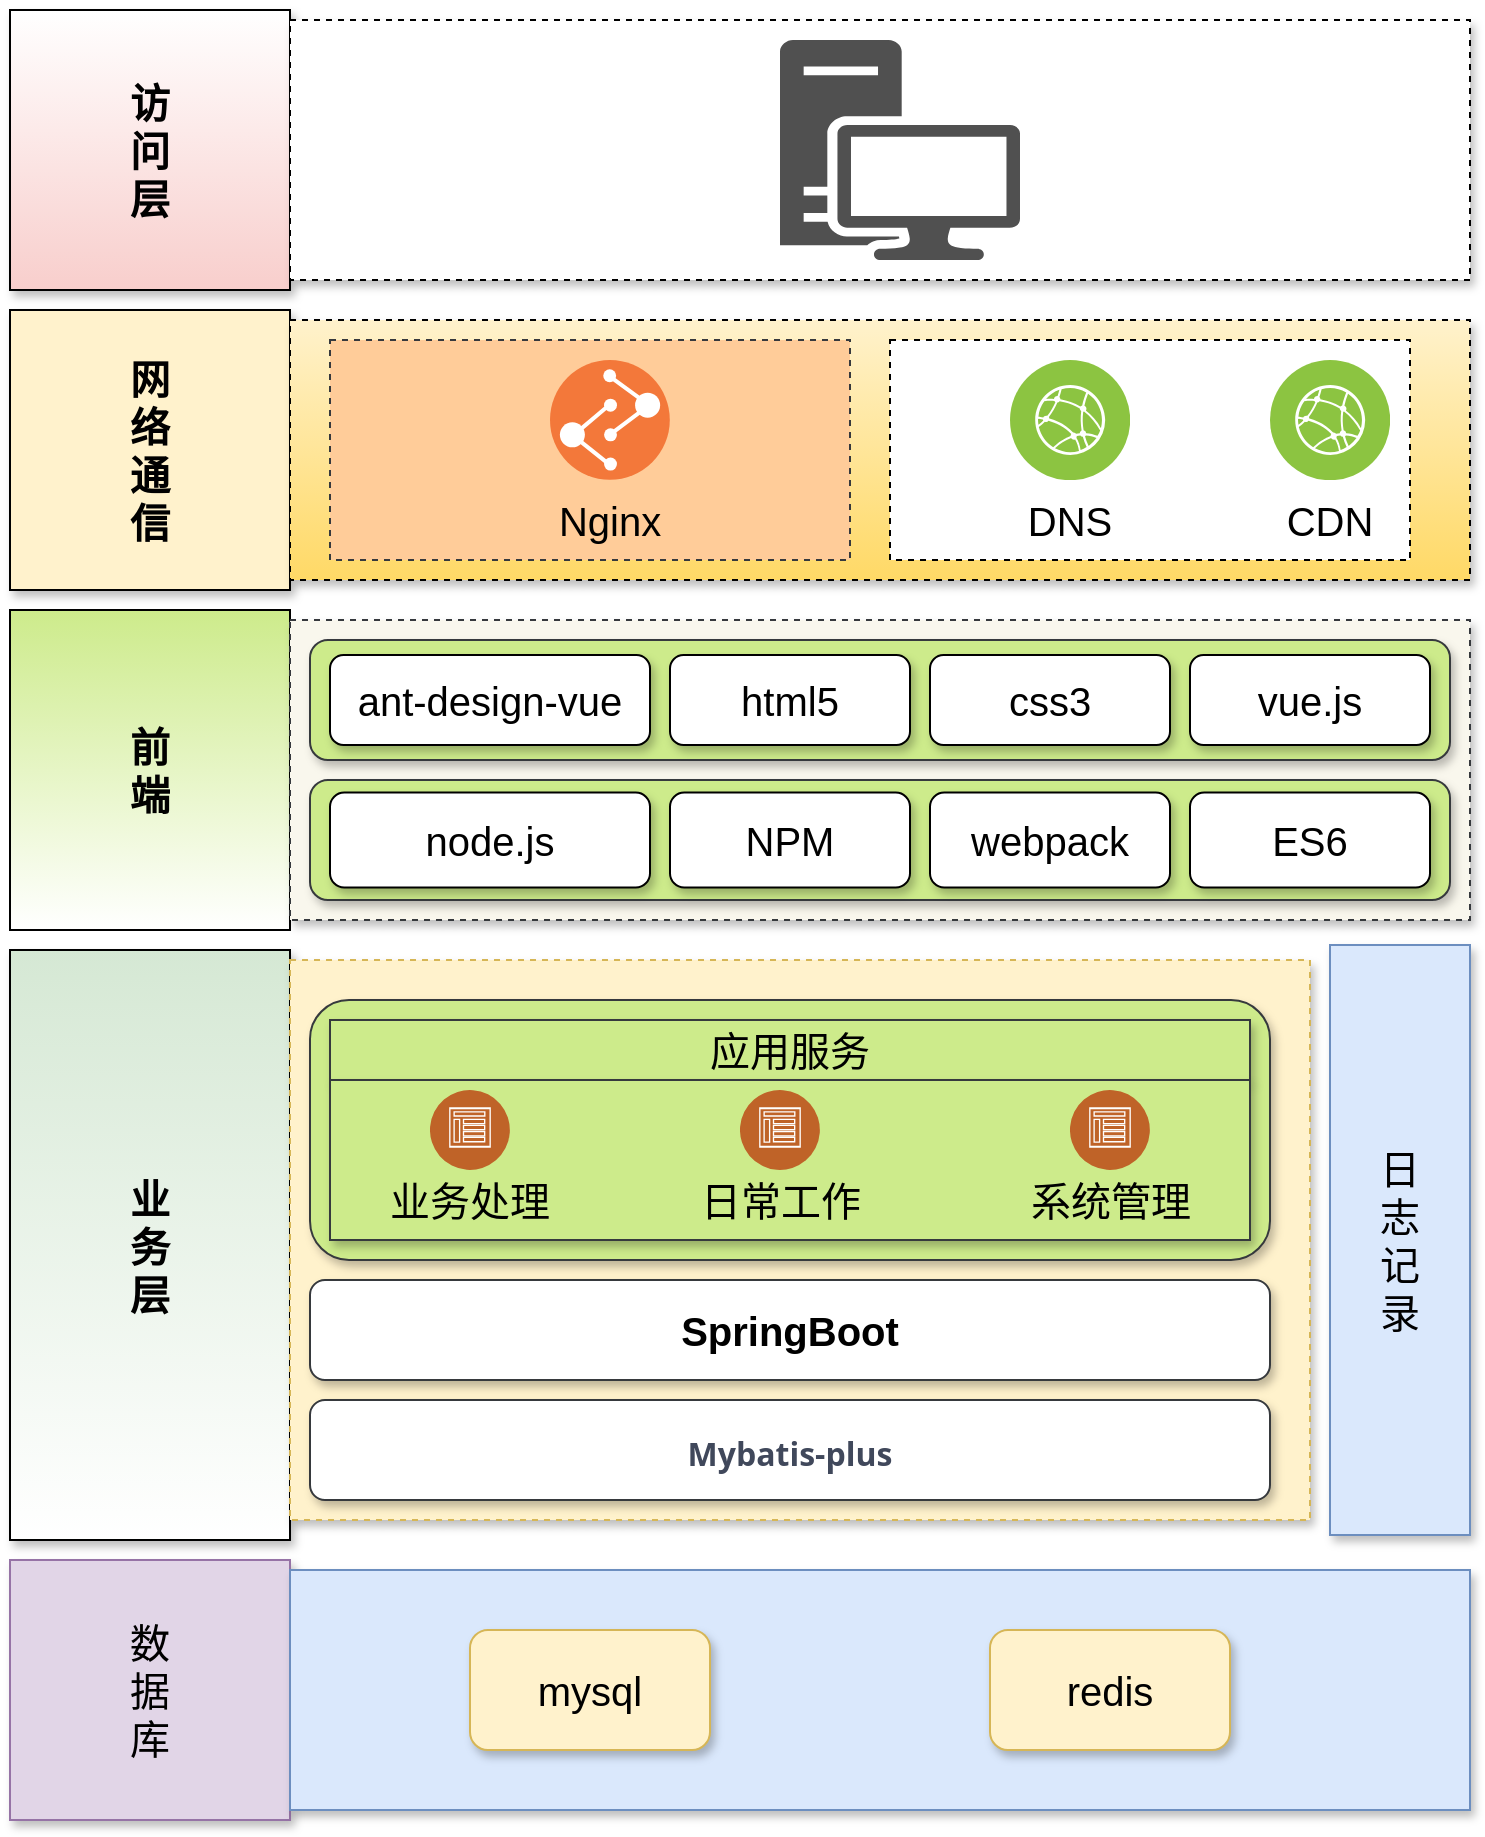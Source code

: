 <mxfile version="13.5.9" type="github">
  <diagram id="kgpKYQtTHZ0yAKxKKP6v" name="Page-1">
    <mxGraphModel dx="1572" dy="682" grid="1" gridSize="10" guides="1" tooltips="1" connect="1" arrows="1" fold="1" page="1" pageScale="1" pageWidth="850" pageHeight="1100" math="0" shadow="0">
      <root>
        <mxCell id="0" />
        <mxCell id="1" parent="0" />
        <mxCell id="s-K1Vcv0W1K3yoJCRndh-1" value="访&lt;br style=&quot;font-size: 20px;&quot;&gt;问&lt;br style=&quot;font-size: 20px;&quot;&gt;层" style="whiteSpace=wrap;html=1;aspect=fixed;fillColor=#f8cecc;labelBorderColor=none;labelBackgroundColor=none;fontStyle=1;fontSize=20;gradientColor=#ffffff;rounded=0;shadow=1;sketch=0;glass=0;gradientDirection=north;strokeWidth=1;perimeterSpacing=0;" vertex="1" parent="1">
          <mxGeometry x="60" y="145" width="140" height="140" as="geometry" />
        </mxCell>
        <mxCell id="s-K1Vcv0W1K3yoJCRndh-2" value="" style="rounded=0;whiteSpace=wrap;html=1;shadow=1;glass=0;dashed=1;" vertex="1" parent="1">
          <mxGeometry x="200" y="150" width="590" height="130" as="geometry" />
        </mxCell>
        <mxCell id="s-K1Vcv0W1K3yoJCRndh-8" value="网&lt;br&gt;络&lt;br&gt;通&lt;br&gt;信" style="rounded=0;whiteSpace=wrap;html=1;shadow=1;glass=0;labelBackgroundColor=none;sketch=0;strokeWidth=1;fontSize=20;fillColor=#fff2cc;fontStyle=1;" vertex="1" parent="1">
          <mxGeometry x="60" y="295" width="140" height="140" as="geometry" />
        </mxCell>
        <mxCell id="s-K1Vcv0W1K3yoJCRndh-9" value="" style="rounded=0;whiteSpace=wrap;html=1;shadow=1;glass=0;labelBackgroundColor=none;sketch=0;strokeWidth=1;gradientColor=#ffd966;fontSize=20;fillColor=#fff2cc;dashed=1;" vertex="1" parent="1">
          <mxGeometry x="200" y="300" width="590" height="130" as="geometry" />
        </mxCell>
        <mxCell id="s-K1Vcv0W1K3yoJCRndh-10" value="" style="rounded=0;whiteSpace=wrap;html=1;shadow=0;glass=0;labelBackgroundColor=none;sketch=0;strokeWidth=1;fontSize=20;dashed=1;fillColor=#ffcc99;strokeColor=#36393d;" vertex="1" parent="1">
          <mxGeometry x="220" y="310" width="260" height="110" as="geometry" />
        </mxCell>
        <mxCell id="s-K1Vcv0W1K3yoJCRndh-11" value="" style="rounded=0;whiteSpace=wrap;html=1;shadow=0;glass=0;labelBackgroundColor=none;sketch=0;strokeWidth=1;gradientColor=#ffffff;fontSize=20;dashed=1;" vertex="1" parent="1">
          <mxGeometry x="500" y="310" width="260" height="110" as="geometry" />
        </mxCell>
        <mxCell id="s-K1Vcv0W1K3yoJCRndh-19" value="前&lt;br&gt;端" style="rounded=0;whiteSpace=wrap;html=1;shadow=0;glass=0;labelBackgroundColor=none;sketch=0;strokeWidth=1;fontSize=20;fillColor=#cdeb8b;fontStyle=1;gradientColor=#ffffff;" vertex="1" parent="1">
          <mxGeometry x="60" y="445" width="140" height="160" as="geometry" />
        </mxCell>
        <mxCell id="s-K1Vcv0W1K3yoJCRndh-20" value="" style="rounded=0;whiteSpace=wrap;html=1;shadow=1;glass=0;labelBackgroundColor=none;sketch=0;strokeWidth=1;fontSize=20;fillColor=#f9f7ed;strokeColor=#36393D;dashed=1;" vertex="1" parent="1">
          <mxGeometry x="200" y="450" width="590" height="150" as="geometry" />
        </mxCell>
        <mxCell id="s-K1Vcv0W1K3yoJCRndh-25" value="" style="pointerEvents=1;shadow=0;dashed=0;html=1;strokeColor=none;fillColor=#505050;labelPosition=center;verticalLabelPosition=bottom;verticalAlign=top;outlineConnect=0;align=center;shape=mxgraph.office.devices.workstation;rounded=0;glass=0;labelBackgroundColor=none;sketch=0;fontSize=20;" vertex="1" parent="1">
          <mxGeometry x="445" y="160" width="120" height="110" as="geometry" />
        </mxCell>
        <mxCell id="s-K1Vcv0W1K3yoJCRndh-30" value="" style="aspect=fixed;perimeter=ellipsePerimeter;html=1;align=center;shadow=0;dashed=0;fontColor=#4277BB;labelBackgroundColor=#ffffff;fontSize=12;spacingTop=3;image;image=img/lib/ibm/infrastructure/edge_services.svg;rounded=0;glass=0;sketch=0;strokeWidth=1;gradientColor=#ffffff;" vertex="1" parent="1">
          <mxGeometry x="560" y="320" width="60" height="60" as="geometry" />
        </mxCell>
        <mxCell id="s-K1Vcv0W1K3yoJCRndh-31" value="" style="aspect=fixed;perimeter=ellipsePerimeter;html=1;align=center;shadow=0;dashed=0;fontColor=#4277BB;labelBackgroundColor=#ffffff;fontSize=12;spacingTop=3;image;image=img/lib/ibm/infrastructure/edge_services.svg;rounded=0;glass=0;sketch=0;strokeWidth=1;gradientColor=#ffffff;" vertex="1" parent="1">
          <mxGeometry x="690" y="320" width="60" height="60" as="geometry" />
        </mxCell>
        <mxCell id="s-K1Vcv0W1K3yoJCRndh-32" value="DNS" style="text;html=1;strokeColor=none;fillColor=none;align=center;verticalAlign=middle;whiteSpace=wrap;rounded=0;shadow=1;glass=0;dashed=1;labelBackgroundColor=none;sketch=0;fontSize=20;" vertex="1" parent="1">
          <mxGeometry x="570" y="390" width="40" height="20" as="geometry" />
        </mxCell>
        <mxCell id="s-K1Vcv0W1K3yoJCRndh-33" value="CDN" style="text;html=1;strokeColor=none;fillColor=none;align=center;verticalAlign=middle;whiteSpace=wrap;rounded=0;shadow=1;glass=0;dashed=1;labelBackgroundColor=none;sketch=0;fontSize=20;" vertex="1" parent="1">
          <mxGeometry x="700" y="390" width="40" height="20" as="geometry" />
        </mxCell>
        <mxCell id="s-K1Vcv0W1K3yoJCRndh-35" value="" style="aspect=fixed;perimeter=ellipsePerimeter;html=1;align=center;shadow=0;dashed=0;fontColor=#4277BB;labelBackgroundColor=#ffffff;fontSize=12;spacingTop=3;image;image=img/lib/ibm/devops/build_test.svg;rounded=0;glass=0;sketch=0;strokeWidth=1;gradientColor=#ffffff;" vertex="1" parent="1">
          <mxGeometry x="330" y="320" width="60" height="60" as="geometry" />
        </mxCell>
        <mxCell id="s-K1Vcv0W1K3yoJCRndh-36" value="Nginx" style="text;html=1;strokeColor=none;fillColor=none;align=center;verticalAlign=middle;whiteSpace=wrap;rounded=0;shadow=1;glass=0;dashed=1;labelBackgroundColor=none;sketch=0;fontSize=20;" vertex="1" parent="1">
          <mxGeometry x="340" y="390" width="40" height="20" as="geometry" />
        </mxCell>
        <mxCell id="s-K1Vcv0W1K3yoJCRndh-38" value="" style="rounded=1;whiteSpace=wrap;html=1;shadow=1;glass=0;labelBackgroundColor=none;sketch=0;strokeWidth=1;fontSize=20;fillColor=#cdeb8b;strokeColor=#36393d;" vertex="1" parent="1">
          <mxGeometry x="210" y="460" width="570" height="60" as="geometry" />
        </mxCell>
        <mxCell id="s-K1Vcv0W1K3yoJCRndh-39" value="ant-design-vue" style="rounded=1;whiteSpace=wrap;html=1;shadow=1;glass=0;labelBackgroundColor=none;sketch=0;strokeWidth=1;gradientColor=#ffffff;fontSize=20;" vertex="1" parent="1">
          <mxGeometry x="220" y="467.5" width="160" height="45" as="geometry" />
        </mxCell>
        <mxCell id="s-K1Vcv0W1K3yoJCRndh-41" value="html5" style="rounded=1;whiteSpace=wrap;html=1;shadow=1;glass=0;labelBackgroundColor=none;sketch=0;strokeWidth=1;gradientColor=#ffffff;fontSize=20;" vertex="1" parent="1">
          <mxGeometry x="390" y="467.5" width="120" height="45" as="geometry" />
        </mxCell>
        <mxCell id="s-K1Vcv0W1K3yoJCRndh-42" value="css3" style="rounded=1;whiteSpace=wrap;html=1;shadow=1;glass=0;labelBackgroundColor=none;sketch=0;strokeWidth=1;gradientColor=#ffffff;fontSize=20;" vertex="1" parent="1">
          <mxGeometry x="520" y="467.5" width="120" height="45" as="geometry" />
        </mxCell>
        <mxCell id="s-K1Vcv0W1K3yoJCRndh-43" value="vue.js" style="rounded=1;whiteSpace=wrap;html=1;shadow=1;glass=0;labelBackgroundColor=none;sketch=0;strokeWidth=1;gradientColor=#ffffff;fontSize=20;" vertex="1" parent="1">
          <mxGeometry x="650" y="467.5" width="120" height="45" as="geometry" />
        </mxCell>
        <mxCell id="s-K1Vcv0W1K3yoJCRndh-44" value="" style="rounded=1;whiteSpace=wrap;html=1;shadow=1;glass=0;labelBackgroundColor=none;sketch=0;strokeWidth=1;fontSize=20;fillColor=#cdeb8b;strokeColor=#36393d;" vertex="1" parent="1">
          <mxGeometry x="210" y="530" width="570" height="60" as="geometry" />
        </mxCell>
        <mxCell id="s-K1Vcv0W1K3yoJCRndh-45" value="node.js" style="rounded=1;whiteSpace=wrap;html=1;shadow=1;glass=0;labelBackgroundColor=none;sketch=0;strokeWidth=1;gradientColor=#ffffff;fontSize=20;" vertex="1" parent="1">
          <mxGeometry x="220" y="536.25" width="160" height="47.5" as="geometry" />
        </mxCell>
        <mxCell id="s-K1Vcv0W1K3yoJCRndh-48" value="NPM" style="rounded=1;whiteSpace=wrap;html=1;shadow=1;glass=0;labelBackgroundColor=none;sketch=0;strokeWidth=1;gradientColor=#ffffff;fontSize=20;" vertex="1" parent="1">
          <mxGeometry x="390" y="536.25" width="120" height="47.5" as="geometry" />
        </mxCell>
        <mxCell id="s-K1Vcv0W1K3yoJCRndh-49" value="webpack" style="rounded=1;whiteSpace=wrap;html=1;shadow=1;glass=0;labelBackgroundColor=none;sketch=0;strokeWidth=1;gradientColor=#ffffff;fontSize=20;" vertex="1" parent="1">
          <mxGeometry x="520" y="536.25" width="120" height="47.5" as="geometry" />
        </mxCell>
        <mxCell id="s-K1Vcv0W1K3yoJCRndh-50" value="ES6" style="rounded=1;whiteSpace=wrap;html=1;shadow=1;glass=0;labelBackgroundColor=none;sketch=0;strokeWidth=1;gradientColor=#ffffff;fontSize=20;" vertex="1" parent="1">
          <mxGeometry x="650" y="536.25" width="120" height="47.5" as="geometry" />
        </mxCell>
        <mxCell id="s-K1Vcv0W1K3yoJCRndh-51" value="业&lt;br&gt;务&lt;br&gt;层" style="rounded=0;whiteSpace=wrap;html=1;shadow=1;glass=0;labelBackgroundColor=none;sketch=0;strokeWidth=1;fontSize=20;fillColor=#d5e8d4;gradientColor=#ffffff;fontStyle=1" vertex="1" parent="1">
          <mxGeometry x="60" y="615" width="140" height="295" as="geometry" />
        </mxCell>
        <mxCell id="s-K1Vcv0W1K3yoJCRndh-52" value="" style="rounded=0;whiteSpace=wrap;html=1;shadow=1;glass=0;labelBackgroundColor=none;sketch=0;strokeWidth=1;fontSize=20;dashed=1;fillColor=#fff2cc;strokeColor=#d6b656;" vertex="1" parent="1">
          <mxGeometry x="200" y="620" width="510" height="280" as="geometry" />
        </mxCell>
        <mxCell id="s-K1Vcv0W1K3yoJCRndh-54" value="" style="rounded=1;whiteSpace=wrap;html=1;shadow=1;glass=0;labelBackgroundColor=none;sketch=0;strokeColor=#36393d;strokeWidth=1;fontSize=20;fillColor=#cdeb8b;" vertex="1" parent="1">
          <mxGeometry x="210" y="640" width="480" height="130" as="geometry" />
        </mxCell>
        <mxCell id="s-K1Vcv0W1K3yoJCRndh-59" value="&lt;p class=&quot;MsoNormal&quot;&gt;&lt;span style=&quot;font-family: &amp;quot;segoe ui&amp;quot; ; color: rgb(64 , 72 , 91) ; letter-spacing: 0pt ; font-size: 12pt ; background: rgb(255 , 255 , 255)&quot;&gt;Mybatis-plus&lt;/span&gt;&lt;/p&gt;" style="rounded=1;whiteSpace=wrap;html=1;shadow=1;glass=0;labelBackgroundColor=none;sketch=0;strokeColor=#36393D;strokeWidth=1;gradientColor=none;fontSize=20;fontStyle=1" vertex="1" parent="1">
          <mxGeometry x="210" y="840" width="480" height="50" as="geometry" />
        </mxCell>
        <mxCell id="s-K1Vcv0W1K3yoJCRndh-60" value="SpringBoot" style="rounded=1;whiteSpace=wrap;html=1;shadow=1;glass=0;labelBackgroundColor=none;sketch=0;strokeColor=#36393D;strokeWidth=1;gradientColor=none;fontSize=20;fontStyle=1" vertex="1" parent="1">
          <mxGeometry x="210" y="780" width="480" height="50" as="geometry" />
        </mxCell>
        <mxCell id="s-K1Vcv0W1K3yoJCRndh-62" value="日&lt;br&gt;志&lt;br&gt;记&lt;br&gt;录" style="rounded=0;whiteSpace=wrap;html=1;shadow=1;glass=0;labelBackgroundColor=none;sketch=0;strokeColor=#6c8ebf;strokeWidth=1;fontSize=20;fillColor=#dae8fc;" vertex="1" parent="1">
          <mxGeometry x="720" y="612.5" width="70" height="295" as="geometry" />
        </mxCell>
        <mxCell id="s-K1Vcv0W1K3yoJCRndh-64" value="应用服务" style="rounded=0;whiteSpace=wrap;html=1;shadow=1;glass=0;labelBackgroundColor=none;sketch=0;strokeColor=#36393d;strokeWidth=1;fontSize=20;fillColor=#cdeb8b;" vertex="1" parent="1">
          <mxGeometry x="220" y="650" width="460" height="30" as="geometry" />
        </mxCell>
        <mxCell id="s-K1Vcv0W1K3yoJCRndh-65" value="" style="rounded=0;whiteSpace=wrap;html=1;shadow=1;glass=0;labelBackgroundColor=none;sketch=0;strokeColor=#36393d;strokeWidth=1;fontSize=20;fillColor=#cdeb8b;" vertex="1" parent="1">
          <mxGeometry x="220" y="680" width="460" height="80" as="geometry" />
        </mxCell>
        <mxCell id="s-K1Vcv0W1K3yoJCRndh-86" value="" style="aspect=fixed;perimeter=ellipsePerimeter;html=1;align=center;shadow=0;dashed=0;fontColor=#4277BB;labelBackgroundColor=#ffffff;fontSize=12;spacingTop=3;image;image=img/lib/ibm/social/communities.svg;rounded=0;glass=0;sketch=0;strokeColor=#36393D;strokeWidth=1;gradientColor=none;" vertex="1" parent="1">
          <mxGeometry x="270" y="685" width="40" height="40" as="geometry" />
        </mxCell>
        <mxCell id="s-K1Vcv0W1K3yoJCRndh-89" value="" style="aspect=fixed;perimeter=ellipsePerimeter;html=1;align=center;shadow=0;dashed=0;fontColor=#4277BB;labelBackgroundColor=#ffffff;fontSize=12;spacingTop=3;image;image=img/lib/ibm/social/communities.svg;rounded=0;glass=0;sketch=0;strokeColor=#36393D;strokeWidth=1;gradientColor=none;" vertex="1" parent="1">
          <mxGeometry x="425" y="685" width="40" height="40" as="geometry" />
        </mxCell>
        <mxCell id="s-K1Vcv0W1K3yoJCRndh-90" value="" style="aspect=fixed;perimeter=ellipsePerimeter;html=1;align=center;shadow=0;dashed=0;fontColor=#4277BB;labelBackgroundColor=#ffffff;fontSize=12;spacingTop=3;image;image=img/lib/ibm/social/communities.svg;rounded=0;glass=0;sketch=0;strokeColor=#36393D;strokeWidth=1;gradientColor=none;" vertex="1" parent="1">
          <mxGeometry x="590" y="685" width="40" height="40" as="geometry" />
        </mxCell>
        <mxCell id="s-K1Vcv0W1K3yoJCRndh-93" value="业务处理" style="text;html=1;strokeColor=none;fillColor=none;align=center;verticalAlign=middle;whiteSpace=wrap;rounded=0;shadow=1;glass=0;labelBackgroundColor=none;sketch=0;fontSize=20;" vertex="1" parent="1">
          <mxGeometry x="240" y="730" width="100" height="20" as="geometry" />
        </mxCell>
        <mxCell id="s-K1Vcv0W1K3yoJCRndh-94" value="日常工作" style="text;html=1;strokeColor=none;fillColor=none;align=center;verticalAlign=middle;whiteSpace=wrap;rounded=0;shadow=1;glass=0;labelBackgroundColor=none;sketch=0;fontSize=20;" vertex="1" parent="1">
          <mxGeometry x="402.5" y="725" width="85" height="30" as="geometry" />
        </mxCell>
        <mxCell id="s-K1Vcv0W1K3yoJCRndh-95" value="系统管理" style="text;html=1;strokeColor=none;fillColor=none;align=center;verticalAlign=middle;whiteSpace=wrap;rounded=0;shadow=1;glass=0;labelBackgroundColor=none;sketch=0;fontSize=20;" vertex="1" parent="1">
          <mxGeometry x="567.5" y="725" width="85" height="30" as="geometry" />
        </mxCell>
        <mxCell id="s-K1Vcv0W1K3yoJCRndh-96" value="数&lt;br&gt;据&lt;br&gt;库" style="rounded=0;whiteSpace=wrap;html=1;shadow=1;glass=0;labelBackgroundColor=none;sketch=0;strokeColor=#9673a6;strokeWidth=1;fontSize=20;fillColor=#e1d5e7;" vertex="1" parent="1">
          <mxGeometry x="60" y="920" width="140" height="130" as="geometry" />
        </mxCell>
        <mxCell id="s-K1Vcv0W1K3yoJCRndh-98" value="" style="rounded=0;whiteSpace=wrap;html=1;shadow=1;glass=0;labelBackgroundColor=none;sketch=0;strokeColor=#6c8ebf;strokeWidth=1;fillColor=#dae8fc;fontSize=20;" vertex="1" parent="1">
          <mxGeometry x="200" y="925" width="590" height="120" as="geometry" />
        </mxCell>
        <mxCell id="s-K1Vcv0W1K3yoJCRndh-99" value="mysql" style="rounded=1;whiteSpace=wrap;html=1;shadow=1;glass=0;labelBackgroundColor=none;sketch=0;strokeColor=#d6b656;strokeWidth=1;fillColor=#fff2cc;fontSize=20;" vertex="1" parent="1">
          <mxGeometry x="290" y="955" width="120" height="60" as="geometry" />
        </mxCell>
        <mxCell id="s-K1Vcv0W1K3yoJCRndh-100" value="redis" style="rounded=1;whiteSpace=wrap;html=1;shadow=1;glass=0;labelBackgroundColor=none;sketch=0;strokeColor=#d6b656;strokeWidth=1;fillColor=#fff2cc;fontSize=20;" vertex="1" parent="1">
          <mxGeometry x="550" y="955" width="120" height="60" as="geometry" />
        </mxCell>
      </root>
    </mxGraphModel>
  </diagram>
</mxfile>
